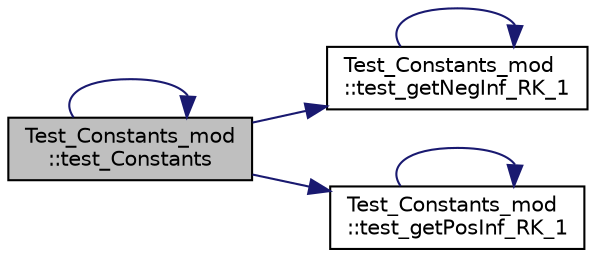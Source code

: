 digraph "Test_Constants_mod::test_Constants"
{
 // LATEX_PDF_SIZE
  edge [fontname="Helvetica",fontsize="10",labelfontname="Helvetica",labelfontsize="10"];
  node [fontname="Helvetica",fontsize="10",shape=record];
  rankdir="LR";
  Node1 [label="Test_Constants_mod\l::test_Constants",height=0.2,width=0.4,color="black", fillcolor="grey75", style="filled", fontcolor="black",tooltip=" "];
  Node1 -> Node1 [color="midnightblue",fontsize="10",style="solid",fontname="Helvetica"];
  Node1 -> Node2 [color="midnightblue",fontsize="10",style="solid",fontname="Helvetica"];
  Node2 [label="Test_Constants_mod\l::test_getNegInf_RK_1",height=0.2,width=0.4,color="black", fillcolor="white", style="filled",URL="$namespaceTest__Constants__mod.html#a4a47a8a16f75eb84fa12cc7227328fbb",tooltip=" "];
  Node2 -> Node2 [color="midnightblue",fontsize="10",style="solid",fontname="Helvetica"];
  Node1 -> Node3 [color="midnightblue",fontsize="10",style="solid",fontname="Helvetica"];
  Node3 [label="Test_Constants_mod\l::test_getPosInf_RK_1",height=0.2,width=0.4,color="black", fillcolor="white", style="filled",URL="$namespaceTest__Constants__mod.html#a073ca8dfd914cee01484d6c3b1a6dbf0",tooltip=" "];
  Node3 -> Node3 [color="midnightblue",fontsize="10",style="solid",fontname="Helvetica"];
}
